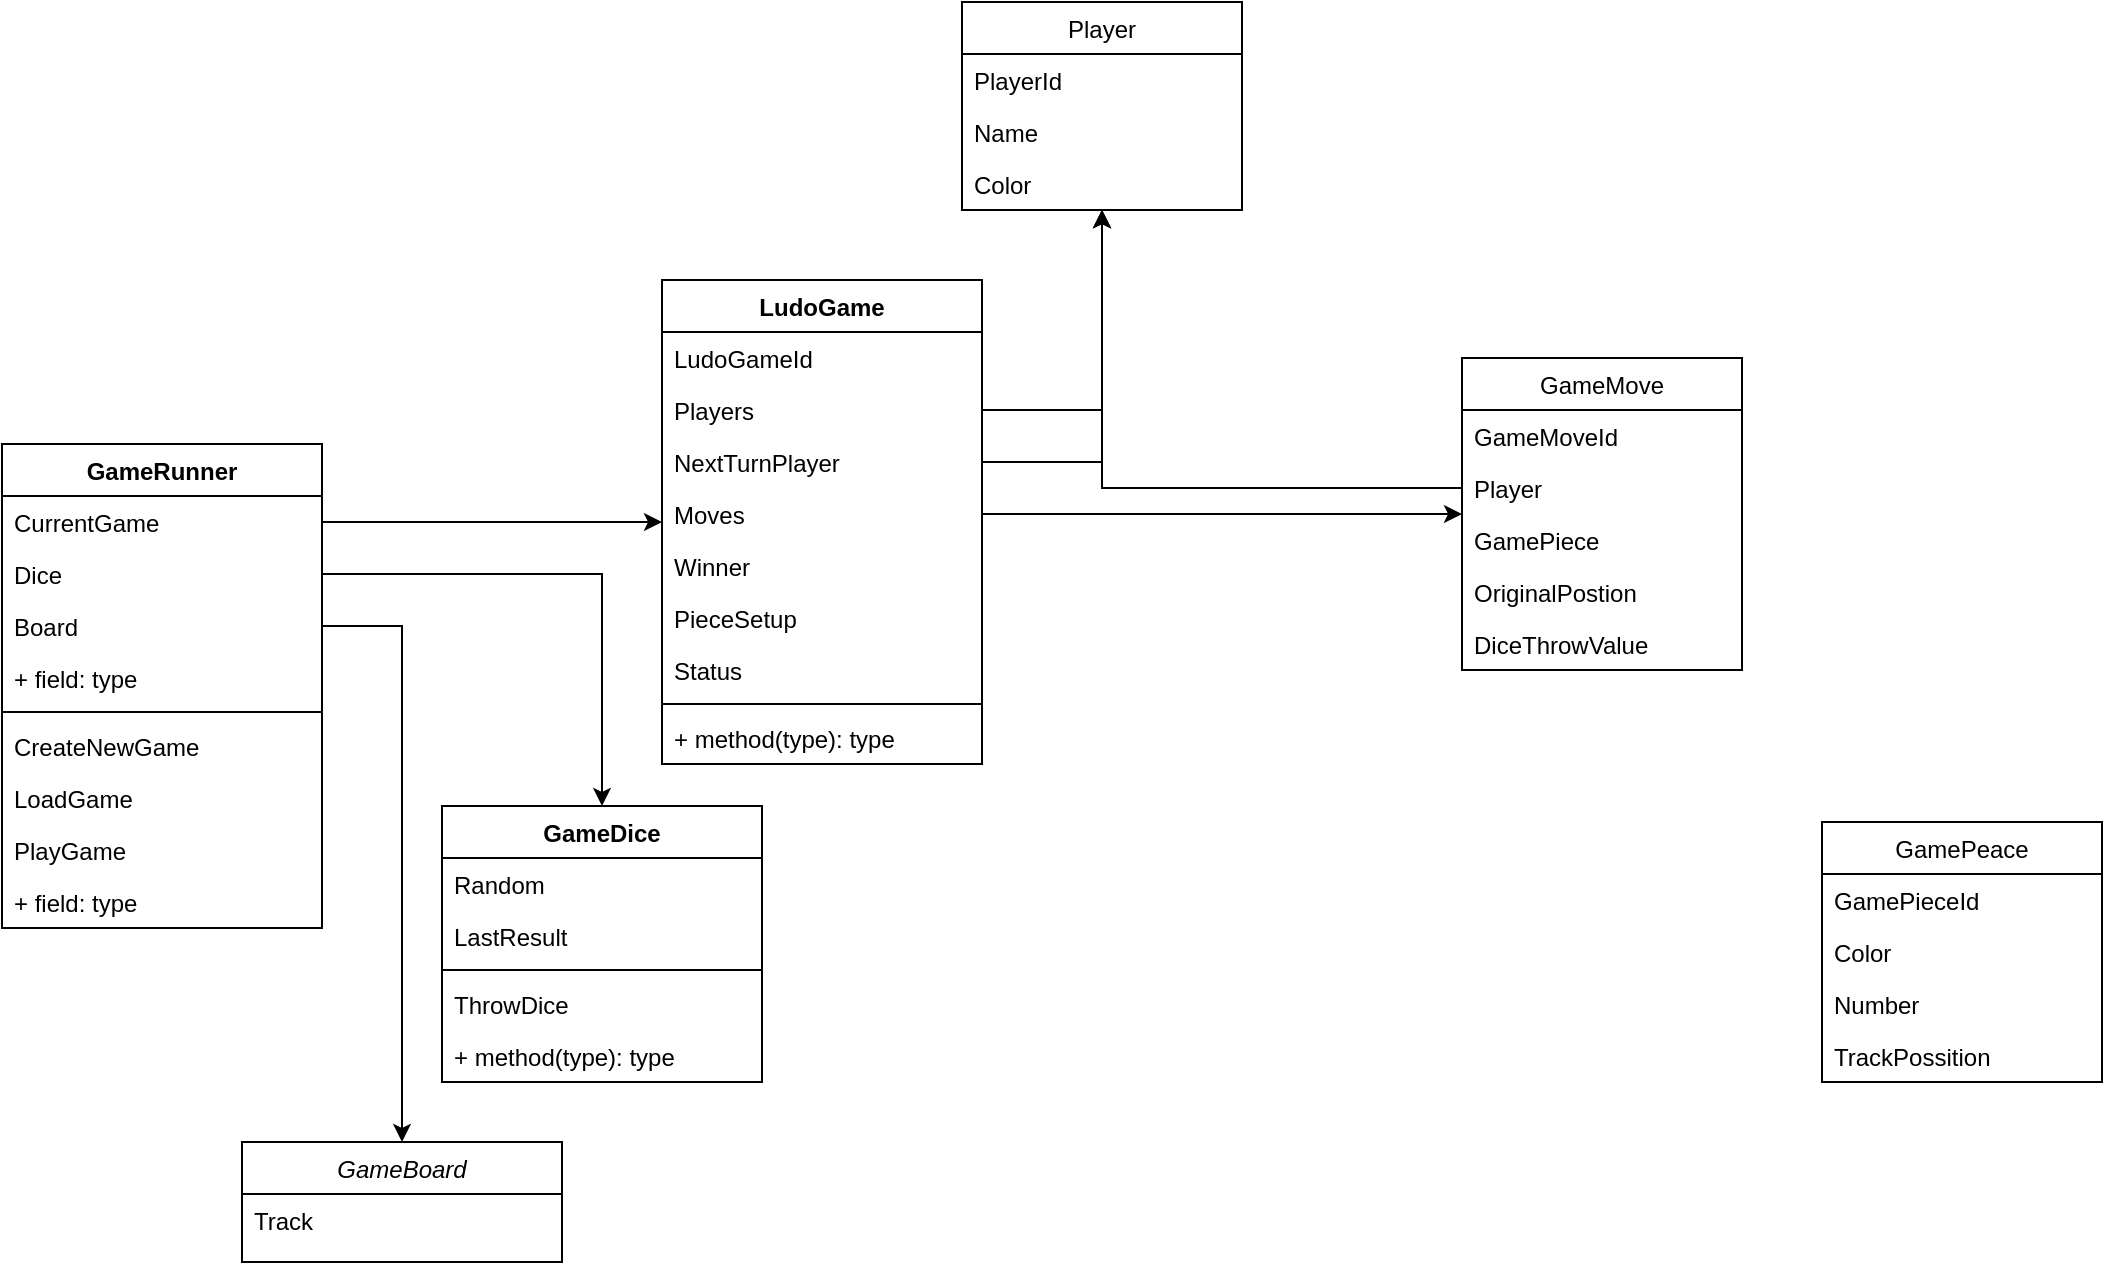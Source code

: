 <mxfile version="14.5.4" type="browser"><diagram id="C5RBs43oDa-KdzZeNtuy" name="Page-1"><mxGraphModel dx="2414" dy="1532" grid="1" gridSize="10" guides="1" tooltips="1" connect="1" arrows="1" fold="1" page="0" pageScale="1" pageWidth="827" pageHeight="1169" math="0" shadow="0"><root><mxCell id="WIyWlLk6GJQsqaUBKTNV-0"/><mxCell id="WIyWlLk6GJQsqaUBKTNV-1" parent="WIyWlLk6GJQsqaUBKTNV-0"/><mxCell id="zkfFHV4jXpPFQw0GAbJ--0" value="GameBoard" style="swimlane;fontStyle=2;align=center;verticalAlign=top;childLayout=stackLayout;horizontal=1;startSize=26;horizontalStack=0;resizeParent=1;resizeLast=0;collapsible=1;marginBottom=0;rounded=0;shadow=0;strokeWidth=1;" parent="WIyWlLk6GJQsqaUBKTNV-1" vertex="1"><mxGeometry x="-80" y="390" width="160" height="60" as="geometry"><mxRectangle x="220" y="120" width="160" height="26" as="alternateBounds"/></mxGeometry></mxCell><mxCell id="zkfFHV4jXpPFQw0GAbJ--1" value="Track" style="text;align=left;verticalAlign=top;spacingLeft=4;spacingRight=4;overflow=hidden;rotatable=0;points=[[0,0.5],[1,0.5]];portConstraint=eastwest;" parent="zkfFHV4jXpPFQw0GAbJ--0" vertex="1"><mxGeometry y="26" width="160" height="26" as="geometry"/></mxCell><mxCell id="fw1rEz0deu3sxMW31Dat-17" value="GameMove" style="swimlane;fontStyle=0;childLayout=stackLayout;horizontal=1;startSize=26;fillColor=none;horizontalStack=0;resizeParent=1;resizeParentMax=0;resizeLast=0;collapsible=1;marginBottom=0;" parent="WIyWlLk6GJQsqaUBKTNV-1" vertex="1"><mxGeometry x="530" y="-2" width="140" height="156" as="geometry"><mxRectangle x="570" width="90" height="26" as="alternateBounds"/></mxGeometry></mxCell><mxCell id="fw1rEz0deu3sxMW31Dat-18" value="GameMoveId" style="text;strokeColor=none;fillColor=none;align=left;verticalAlign=top;spacingLeft=4;spacingRight=4;overflow=hidden;rotatable=0;points=[[0,0.5],[1,0.5]];portConstraint=eastwest;" parent="fw1rEz0deu3sxMW31Dat-17" vertex="1"><mxGeometry y="26" width="140" height="26" as="geometry"/></mxCell><mxCell id="fw1rEz0deu3sxMW31Dat-19" value="Player" style="text;strokeColor=none;fillColor=none;align=left;verticalAlign=top;spacingLeft=4;spacingRight=4;overflow=hidden;rotatable=0;points=[[0,0.5],[1,0.5]];portConstraint=eastwest;" parent="fw1rEz0deu3sxMW31Dat-17" vertex="1"><mxGeometry y="52" width="140" height="26" as="geometry"/></mxCell><mxCell id="fw1rEz0deu3sxMW31Dat-20" value="GamePiece&#10;&#10;GamePiece" style="text;strokeColor=none;fillColor=none;align=left;verticalAlign=top;spacingLeft=4;spacingRight=4;overflow=hidden;rotatable=0;points=[[0,0.5],[1,0.5]];portConstraint=eastwest;" parent="fw1rEz0deu3sxMW31Dat-17" vertex="1"><mxGeometry y="78" width="140" height="26" as="geometry"/></mxCell><mxCell id="fw1rEz0deu3sxMW31Dat-21" value="OriginalPostion" style="text;strokeColor=none;fillColor=none;align=left;verticalAlign=top;spacingLeft=4;spacingRight=4;overflow=hidden;rotatable=0;points=[[0,0.5],[1,0.5]];portConstraint=eastwest;" parent="fw1rEz0deu3sxMW31Dat-17" vertex="1"><mxGeometry y="104" width="140" height="26" as="geometry"/></mxCell><mxCell id="fw1rEz0deu3sxMW31Dat-22" value="DiceThrowValue" style="text;strokeColor=none;fillColor=none;align=left;verticalAlign=top;spacingLeft=4;spacingRight=4;overflow=hidden;rotatable=0;points=[[0,0.5],[1,0.5]];portConstraint=eastwest;" parent="fw1rEz0deu3sxMW31Dat-17" vertex="1"><mxGeometry y="130" width="140" height="26" as="geometry"/></mxCell><mxCell id="fw1rEz0deu3sxMW31Dat-23" value="GamePeace" style="swimlane;fontStyle=0;childLayout=stackLayout;horizontal=1;startSize=26;fillColor=none;horizontalStack=0;resizeParent=1;resizeParentMax=0;resizeLast=0;collapsible=1;marginBottom=0;" parent="WIyWlLk6GJQsqaUBKTNV-1" vertex="1"><mxGeometry x="710" y="230" width="140" height="130" as="geometry"/></mxCell><mxCell id="fw1rEz0deu3sxMW31Dat-24" value="GamePieceId" style="text;strokeColor=none;fillColor=none;align=left;verticalAlign=top;spacingLeft=4;spacingRight=4;overflow=hidden;rotatable=0;points=[[0,0.5],[1,0.5]];portConstraint=eastwest;" parent="fw1rEz0deu3sxMW31Dat-23" vertex="1"><mxGeometry y="26" width="140" height="26" as="geometry"/></mxCell><mxCell id="fw1rEz0deu3sxMW31Dat-25" value="Color" style="text;strokeColor=none;fillColor=none;align=left;verticalAlign=top;spacingLeft=4;spacingRight=4;overflow=hidden;rotatable=0;points=[[0,0.5],[1,0.5]];portConstraint=eastwest;" parent="fw1rEz0deu3sxMW31Dat-23" vertex="1"><mxGeometry y="52" width="140" height="26" as="geometry"/></mxCell><mxCell id="fw1rEz0deu3sxMW31Dat-26" value="Number" style="text;strokeColor=none;fillColor=none;align=left;verticalAlign=top;spacingLeft=4;spacingRight=4;overflow=hidden;rotatable=0;points=[[0,0.5],[1,0.5]];portConstraint=eastwest;" parent="fw1rEz0deu3sxMW31Dat-23" vertex="1"><mxGeometry y="78" width="140" height="26" as="geometry"/></mxCell><mxCell id="fw1rEz0deu3sxMW31Dat-27" value="TrackPossition" style="text;strokeColor=none;fillColor=none;align=left;verticalAlign=top;spacingLeft=4;spacingRight=4;overflow=hidden;rotatable=0;points=[[0,0.5],[1,0.5]];portConstraint=eastwest;" parent="fw1rEz0deu3sxMW31Dat-23" vertex="1"><mxGeometry y="104" width="140" height="26" as="geometry"/></mxCell><mxCell id="fw1rEz0deu3sxMW31Dat-35" value="Player" style="swimlane;fontStyle=0;childLayout=stackLayout;horizontal=1;startSize=26;fillColor=none;horizontalStack=0;resizeParent=1;resizeParentMax=0;resizeLast=0;collapsible=1;marginBottom=0;" parent="WIyWlLk6GJQsqaUBKTNV-1" vertex="1"><mxGeometry x="280" y="-180" width="140" height="104" as="geometry"><mxRectangle x="440" y="-130" width="70" height="26" as="alternateBounds"/></mxGeometry></mxCell><mxCell id="fw1rEz0deu3sxMW31Dat-36" value="PlayerId" style="text;strokeColor=none;fillColor=none;align=left;verticalAlign=top;spacingLeft=4;spacingRight=4;overflow=hidden;rotatable=0;points=[[0,0.5],[1,0.5]];portConstraint=eastwest;" parent="fw1rEz0deu3sxMW31Dat-35" vertex="1"><mxGeometry y="26" width="140" height="26" as="geometry"/></mxCell><mxCell id="fw1rEz0deu3sxMW31Dat-37" value="Name" style="text;strokeColor=none;fillColor=none;align=left;verticalAlign=top;spacingLeft=4;spacingRight=4;overflow=hidden;rotatable=0;points=[[0,0.5],[1,0.5]];portConstraint=eastwest;" parent="fw1rEz0deu3sxMW31Dat-35" vertex="1"><mxGeometry y="52" width="140" height="26" as="geometry"/></mxCell><mxCell id="fw1rEz0deu3sxMW31Dat-38" value="Color" style="text;strokeColor=none;fillColor=none;align=left;verticalAlign=top;spacingLeft=4;spacingRight=4;overflow=hidden;rotatable=0;points=[[0,0.5],[1,0.5]];portConstraint=eastwest;" parent="fw1rEz0deu3sxMW31Dat-35" vertex="1"><mxGeometry y="78" width="140" height="26" as="geometry"/></mxCell><mxCell id="fw1rEz0deu3sxMW31Dat-51" style="edgeStyle=orthogonalEdgeStyle;rounded=0;orthogonalLoop=1;jettySize=auto;html=1;" parent="WIyWlLk6GJQsqaUBKTNV-1" source="zJlcKHozpT34pWbDQyvZ-14" target="zkfFHV4jXpPFQw0GAbJ--0" edge="1"><mxGeometry relative="1" as="geometry"/></mxCell><mxCell id="zJlcKHozpT34pWbDQyvZ-0" value="GameRunner" style="swimlane;fontStyle=1;align=center;verticalAlign=top;childLayout=stackLayout;horizontal=1;startSize=26;horizontalStack=0;resizeParent=1;resizeParentMax=0;resizeLast=0;collapsible=1;marginBottom=0;" vertex="1" parent="WIyWlLk6GJQsqaUBKTNV-1"><mxGeometry x="-200" y="41" width="160" height="242" as="geometry"/></mxCell><mxCell id="zJlcKHozpT34pWbDQyvZ-16" value="CurrentGame" style="text;strokeColor=none;fillColor=none;align=left;verticalAlign=top;spacingLeft=4;spacingRight=4;overflow=hidden;rotatable=0;points=[[0,0.5],[1,0.5]];portConstraint=eastwest;" vertex="1" parent="zJlcKHozpT34pWbDQyvZ-0"><mxGeometry y="26" width="160" height="26" as="geometry"/></mxCell><mxCell id="zJlcKHozpT34pWbDQyvZ-15" value="Dice" style="text;strokeColor=none;fillColor=none;align=left;verticalAlign=top;spacingLeft=4;spacingRight=4;overflow=hidden;rotatable=0;points=[[0,0.5],[1,0.5]];portConstraint=eastwest;" vertex="1" parent="zJlcKHozpT34pWbDQyvZ-0"><mxGeometry y="52" width="160" height="26" as="geometry"/></mxCell><mxCell id="zJlcKHozpT34pWbDQyvZ-14" value="Board" style="text;strokeColor=none;fillColor=none;align=left;verticalAlign=top;spacingLeft=4;spacingRight=4;overflow=hidden;rotatable=0;points=[[0,0.5],[1,0.5]];portConstraint=eastwest;" vertex="1" parent="zJlcKHozpT34pWbDQyvZ-0"><mxGeometry y="78" width="160" height="26" as="geometry"/></mxCell><mxCell id="zJlcKHozpT34pWbDQyvZ-1" value="+ field: type" style="text;strokeColor=none;fillColor=none;align=left;verticalAlign=top;spacingLeft=4;spacingRight=4;overflow=hidden;rotatable=0;points=[[0,0.5],[1,0.5]];portConstraint=eastwest;" vertex="1" parent="zJlcKHozpT34pWbDQyvZ-0"><mxGeometry y="104" width="160" height="26" as="geometry"/></mxCell><mxCell id="zJlcKHozpT34pWbDQyvZ-2" value="" style="line;strokeWidth=1;fillColor=none;align=left;verticalAlign=middle;spacingTop=-1;spacingLeft=3;spacingRight=3;rotatable=0;labelPosition=right;points=[];portConstraint=eastwest;" vertex="1" parent="zJlcKHozpT34pWbDQyvZ-0"><mxGeometry y="130" width="160" height="8" as="geometry"/></mxCell><mxCell id="zJlcKHozpT34pWbDQyvZ-3" value="CreateNewGame" style="text;strokeColor=none;fillColor=none;align=left;verticalAlign=top;spacingLeft=4;spacingRight=4;overflow=hidden;rotatable=0;points=[[0,0.5],[1,0.5]];portConstraint=eastwest;" vertex="1" parent="zJlcKHozpT34pWbDQyvZ-0"><mxGeometry y="138" width="160" height="26" as="geometry"/></mxCell><mxCell id="zJlcKHozpT34pWbDQyvZ-9" value="LoadGame" style="text;strokeColor=none;fillColor=none;align=left;verticalAlign=top;spacingLeft=4;spacingRight=4;overflow=hidden;rotatable=0;points=[[0,0.5],[1,0.5]];portConstraint=eastwest;" vertex="1" parent="zJlcKHozpT34pWbDQyvZ-0"><mxGeometry y="164" width="160" height="26" as="geometry"/></mxCell><mxCell id="zJlcKHozpT34pWbDQyvZ-10" value="PlayGame" style="text;strokeColor=none;fillColor=none;align=left;verticalAlign=top;spacingLeft=4;spacingRight=4;overflow=hidden;rotatable=0;points=[[0,0.5],[1,0.5]];portConstraint=eastwest;" vertex="1" parent="zJlcKHozpT34pWbDQyvZ-0"><mxGeometry y="190" width="160" height="26" as="geometry"/></mxCell><mxCell id="zJlcKHozpT34pWbDQyvZ-11" value="+ field: type" style="text;strokeColor=none;fillColor=none;align=left;verticalAlign=top;spacingLeft=4;spacingRight=4;overflow=hidden;rotatable=0;points=[[0,0.5],[1,0.5]];portConstraint=eastwest;" vertex="1" parent="zJlcKHozpT34pWbDQyvZ-0"><mxGeometry y="216" width="160" height="26" as="geometry"/></mxCell><mxCell id="zJlcKHozpT34pWbDQyvZ-4" value="LudoGame" style="swimlane;fontStyle=1;align=center;verticalAlign=top;childLayout=stackLayout;horizontal=1;startSize=26;horizontalStack=0;resizeParent=1;resizeParentMax=0;resizeLast=0;collapsible=1;marginBottom=0;" vertex="1" parent="WIyWlLk6GJQsqaUBKTNV-1"><mxGeometry x="130" y="-41" width="160" height="242" as="geometry"/></mxCell><mxCell id="zJlcKHozpT34pWbDQyvZ-19" value="LudoGameId" style="text;strokeColor=none;fillColor=none;align=left;verticalAlign=top;spacingLeft=4;spacingRight=4;overflow=hidden;rotatable=0;points=[[0,0.5],[1,0.5]];portConstraint=eastwest;" vertex="1" parent="zJlcKHozpT34pWbDQyvZ-4"><mxGeometry y="26" width="160" height="26" as="geometry"/></mxCell><mxCell id="zJlcKHozpT34pWbDQyvZ-20" value="Players" style="text;strokeColor=none;fillColor=none;align=left;verticalAlign=top;spacingLeft=4;spacingRight=4;overflow=hidden;rotatable=0;points=[[0,0.5],[1,0.5]];portConstraint=eastwest;" vertex="1" parent="zJlcKHozpT34pWbDQyvZ-4"><mxGeometry y="52" width="160" height="26" as="geometry"/></mxCell><mxCell id="zJlcKHozpT34pWbDQyvZ-25" value="NextTurnPlayer" style="text;strokeColor=none;fillColor=none;align=left;verticalAlign=top;spacingLeft=4;spacingRight=4;overflow=hidden;rotatable=0;points=[[0,0.5],[1,0.5]];portConstraint=eastwest;" vertex="1" parent="zJlcKHozpT34pWbDQyvZ-4"><mxGeometry y="78" width="160" height="26" as="geometry"/></mxCell><mxCell id="zJlcKHozpT34pWbDQyvZ-21" value="Moves" style="text;strokeColor=none;fillColor=none;align=left;verticalAlign=top;spacingLeft=4;spacingRight=4;overflow=hidden;rotatable=0;points=[[0,0.5],[1,0.5]];portConstraint=eastwest;" vertex="1" parent="zJlcKHozpT34pWbDQyvZ-4"><mxGeometry y="104" width="160" height="26" as="geometry"/></mxCell><mxCell id="zJlcKHozpT34pWbDQyvZ-22" value="Winner" style="text;strokeColor=none;fillColor=none;align=left;verticalAlign=top;spacingLeft=4;spacingRight=4;overflow=hidden;rotatable=0;points=[[0,0.5],[1,0.5]];portConstraint=eastwest;" vertex="1" parent="zJlcKHozpT34pWbDQyvZ-4"><mxGeometry y="130" width="160" height="26" as="geometry"/></mxCell><mxCell id="zJlcKHozpT34pWbDQyvZ-24" value="PieceSetup" style="text;strokeColor=none;fillColor=none;align=left;verticalAlign=top;spacingLeft=4;spacingRight=4;overflow=hidden;rotatable=0;points=[[0,0.5],[1,0.5]];portConstraint=eastwest;" vertex="1" parent="zJlcKHozpT34pWbDQyvZ-4"><mxGeometry y="156" width="160" height="26" as="geometry"/></mxCell><mxCell id="zJlcKHozpT34pWbDQyvZ-23" value="Status" style="text;strokeColor=none;fillColor=none;align=left;verticalAlign=top;spacingLeft=4;spacingRight=4;overflow=hidden;rotatable=0;points=[[0,0.5],[1,0.5]];portConstraint=eastwest;" vertex="1" parent="zJlcKHozpT34pWbDQyvZ-4"><mxGeometry y="182" width="160" height="26" as="geometry"/></mxCell><mxCell id="zJlcKHozpT34pWbDQyvZ-6" value="" style="line;strokeWidth=1;fillColor=none;align=left;verticalAlign=middle;spacingTop=-1;spacingLeft=3;spacingRight=3;rotatable=0;labelPosition=right;points=[];portConstraint=eastwest;" vertex="1" parent="zJlcKHozpT34pWbDQyvZ-4"><mxGeometry y="208" width="160" height="8" as="geometry"/></mxCell><mxCell id="zJlcKHozpT34pWbDQyvZ-7" value="+ method(type): type" style="text;strokeColor=none;fillColor=none;align=left;verticalAlign=top;spacingLeft=4;spacingRight=4;overflow=hidden;rotatable=0;points=[[0,0.5],[1,0.5]];portConstraint=eastwest;" vertex="1" parent="zJlcKHozpT34pWbDQyvZ-4"><mxGeometry y="216" width="160" height="26" as="geometry"/></mxCell><mxCell id="zJlcKHozpT34pWbDQyvZ-26" style="edgeStyle=orthogonalEdgeStyle;rounded=0;orthogonalLoop=1;jettySize=auto;html=1;" edge="1" parent="WIyWlLk6GJQsqaUBKTNV-1" source="zJlcKHozpT34pWbDQyvZ-20" target="fw1rEz0deu3sxMW31Dat-35"><mxGeometry relative="1" as="geometry"/></mxCell><mxCell id="zJlcKHozpT34pWbDQyvZ-27" style="edgeStyle=orthogonalEdgeStyle;rounded=0;orthogonalLoop=1;jettySize=auto;html=1;" edge="1" parent="WIyWlLk6GJQsqaUBKTNV-1" source="zJlcKHozpT34pWbDQyvZ-21" target="fw1rEz0deu3sxMW31Dat-17"><mxGeometry relative="1" as="geometry"/></mxCell><mxCell id="zJlcKHozpT34pWbDQyvZ-28" style="edgeStyle=orthogonalEdgeStyle;rounded=0;orthogonalLoop=1;jettySize=auto;html=1;" edge="1" parent="WIyWlLk6GJQsqaUBKTNV-1" source="zJlcKHozpT34pWbDQyvZ-16" target="zJlcKHozpT34pWbDQyvZ-4"><mxGeometry relative="1" as="geometry"/></mxCell><mxCell id="zJlcKHozpT34pWbDQyvZ-29" style="edgeStyle=orthogonalEdgeStyle;rounded=0;orthogonalLoop=1;jettySize=auto;html=1;" edge="1" parent="WIyWlLk6GJQsqaUBKTNV-1" source="zJlcKHozpT34pWbDQyvZ-25" target="fw1rEz0deu3sxMW31Dat-35"><mxGeometry relative="1" as="geometry"/></mxCell><mxCell id="zJlcKHozpT34pWbDQyvZ-30" style="edgeStyle=orthogonalEdgeStyle;rounded=0;orthogonalLoop=1;jettySize=auto;html=1;" edge="1" parent="WIyWlLk6GJQsqaUBKTNV-1" source="fw1rEz0deu3sxMW31Dat-19" target="fw1rEz0deu3sxMW31Dat-35"><mxGeometry relative="1" as="geometry"/></mxCell><mxCell id="zJlcKHozpT34pWbDQyvZ-31" value="GameDice" style="swimlane;fontStyle=1;align=center;verticalAlign=top;childLayout=stackLayout;horizontal=1;startSize=26;horizontalStack=0;resizeParent=1;resizeParentMax=0;resizeLast=0;collapsible=1;marginBottom=0;" vertex="1" parent="WIyWlLk6GJQsqaUBKTNV-1"><mxGeometry x="20" y="222" width="160" height="138" as="geometry"/></mxCell><mxCell id="zJlcKHozpT34pWbDQyvZ-32" value="Random" style="text;strokeColor=none;fillColor=none;align=left;verticalAlign=top;spacingLeft=4;spacingRight=4;overflow=hidden;rotatable=0;points=[[0,0.5],[1,0.5]];portConstraint=eastwest;" vertex="1" parent="zJlcKHozpT34pWbDQyvZ-31"><mxGeometry y="26" width="160" height="26" as="geometry"/></mxCell><mxCell id="zJlcKHozpT34pWbDQyvZ-36" value="LastResult" style="text;strokeColor=none;fillColor=none;align=left;verticalAlign=top;spacingLeft=4;spacingRight=4;overflow=hidden;rotatable=0;points=[[0,0.5],[1,0.5]];portConstraint=eastwest;" vertex="1" parent="zJlcKHozpT34pWbDQyvZ-31"><mxGeometry y="52" width="160" height="26" as="geometry"/></mxCell><mxCell id="zJlcKHozpT34pWbDQyvZ-33" value="" style="line;strokeWidth=1;fillColor=none;align=left;verticalAlign=middle;spacingTop=-1;spacingLeft=3;spacingRight=3;rotatable=0;labelPosition=right;points=[];portConstraint=eastwest;" vertex="1" parent="zJlcKHozpT34pWbDQyvZ-31"><mxGeometry y="78" width="160" height="8" as="geometry"/></mxCell><mxCell id="zJlcKHozpT34pWbDQyvZ-35" value="ThrowDice" style="text;strokeColor=none;fillColor=none;align=left;verticalAlign=top;spacingLeft=4;spacingRight=4;overflow=hidden;rotatable=0;points=[[0,0.5],[1,0.5]];portConstraint=eastwest;" vertex="1" parent="zJlcKHozpT34pWbDQyvZ-31"><mxGeometry y="86" width="160" height="26" as="geometry"/></mxCell><mxCell id="zJlcKHozpT34pWbDQyvZ-34" value="+ method(type): type" style="text;strokeColor=none;fillColor=none;align=left;verticalAlign=top;spacingLeft=4;spacingRight=4;overflow=hidden;rotatable=0;points=[[0,0.5],[1,0.5]];portConstraint=eastwest;" vertex="1" parent="zJlcKHozpT34pWbDQyvZ-31"><mxGeometry y="112" width="160" height="26" as="geometry"/></mxCell><mxCell id="zJlcKHozpT34pWbDQyvZ-37" style="edgeStyle=orthogonalEdgeStyle;rounded=0;orthogonalLoop=1;jettySize=auto;html=1;" edge="1" parent="WIyWlLk6GJQsqaUBKTNV-1" source="zJlcKHozpT34pWbDQyvZ-15" target="zJlcKHozpT34pWbDQyvZ-31"><mxGeometry relative="1" as="geometry"/></mxCell></root></mxGraphModel></diagram></mxfile>